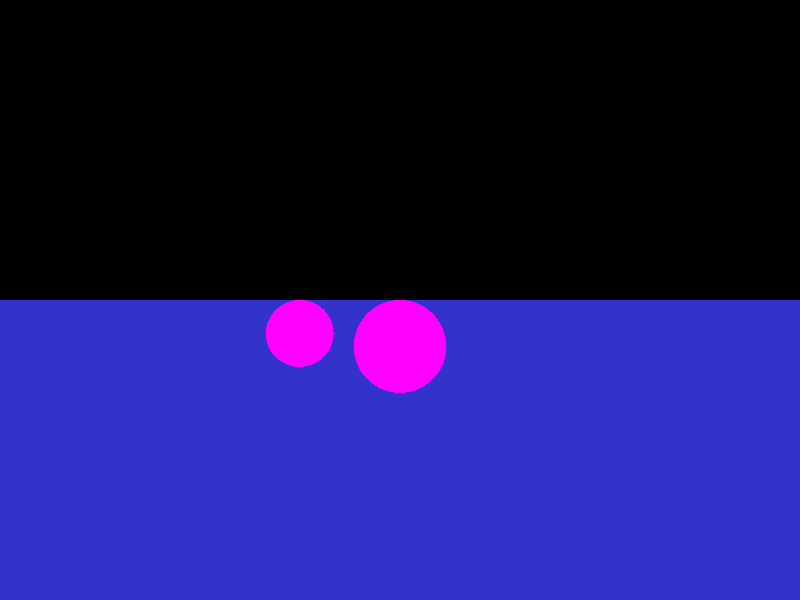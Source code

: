 // cs174, assignment 1 sample file (RIGHT HANDED)

//camera {
//  location  <0, 0, 14>
//  up        <0,  1,  0>
//  right     <1.33333, 0, 0>
//  look_at   <0, 0, 0>
//}

camera {
  location  <0, 0, -14>
  up        <0,  1,  0>
  right     <-1.33333, 0, 0>
  look_at   <0, 0, 0>
}

//camera {
//location  <7, 0,7> 
//up        <0,  1,  0>
//right     <.94, 0,  -.94>
//look_at   <0, 0, 0>
//}


light_source {<-100, 100, 100> color rgb <1.5, 1.5, 1.5>}
//light_source {<10, 10, 10> color rgb <0.0, 0.0, 0.0>}

sphere { <0, -1, -1>, 1
  pigment { color rgb <1.0, 0.0, 1.0>}
  finish {ambient 0.2 diffuse 0.4 specular 0.5 roughness 0.05 reflection 0.5}
}

//triangle {
//  <-0.57735, 0.18759, 0.7946499999999999>,
//  <-0.35682, -0.49112, 0.7946499999999999>,
//  <0.35682, -0.49112, 0.7946499999999999>
//  pigment {color rgb <0.9, 0.9, 0.0>}
//  finish {ambient 0.4 diffuse 0.1}
//}

//box { <-2, -2, -2>, <2, 2, 2>
//  pigment { color rgb <1.0, 0.2, 1.0>}
//  finish {ambient 0.2 diffuse 0.8}
//}

sphere { <3, -1, 4>, 1
  pigment { color rgb <1.0, 0.0, 1.0>}
  finish {ambient 0.2 diffuse 0.4 specular 0.5 roughness 0.05}
}

// floor
plane {<0, 1, 0>, -4
  pigment {color rgb <0.2, 0.2, 0.8>}
  finish {ambient 0.4 diffuse 0.2 reflection 0.2}
  translate <0, -1, 0>
}

// left wall
//plane {<1, 0, 0>, -8
//  pigment {color rgb <0.8, 0.2, 0.2>}
//  finish {ambient 0.4 diffuse 0.2 reflection 0.2}
//  rotate <0, 30, 0>
//}

// back wall
//plane {<0, 0, -1>, 30
//  pigment {color rgb <0.8, 0.4, 0.2>}
//  finish {ambient 0.4 diffuse 0.2 reflection 0.2}
//  rotate <0, 30, 0>
//}

// back wall on the right
//plane {<0, 0, -1>, 30
//  pigment {color rgb <0.0, 0.2, 0.2>}
//  finish {ambient 0.4 diffuse 0.8 reflection 0.2}
//  rotate <0, -20, 0>
//}